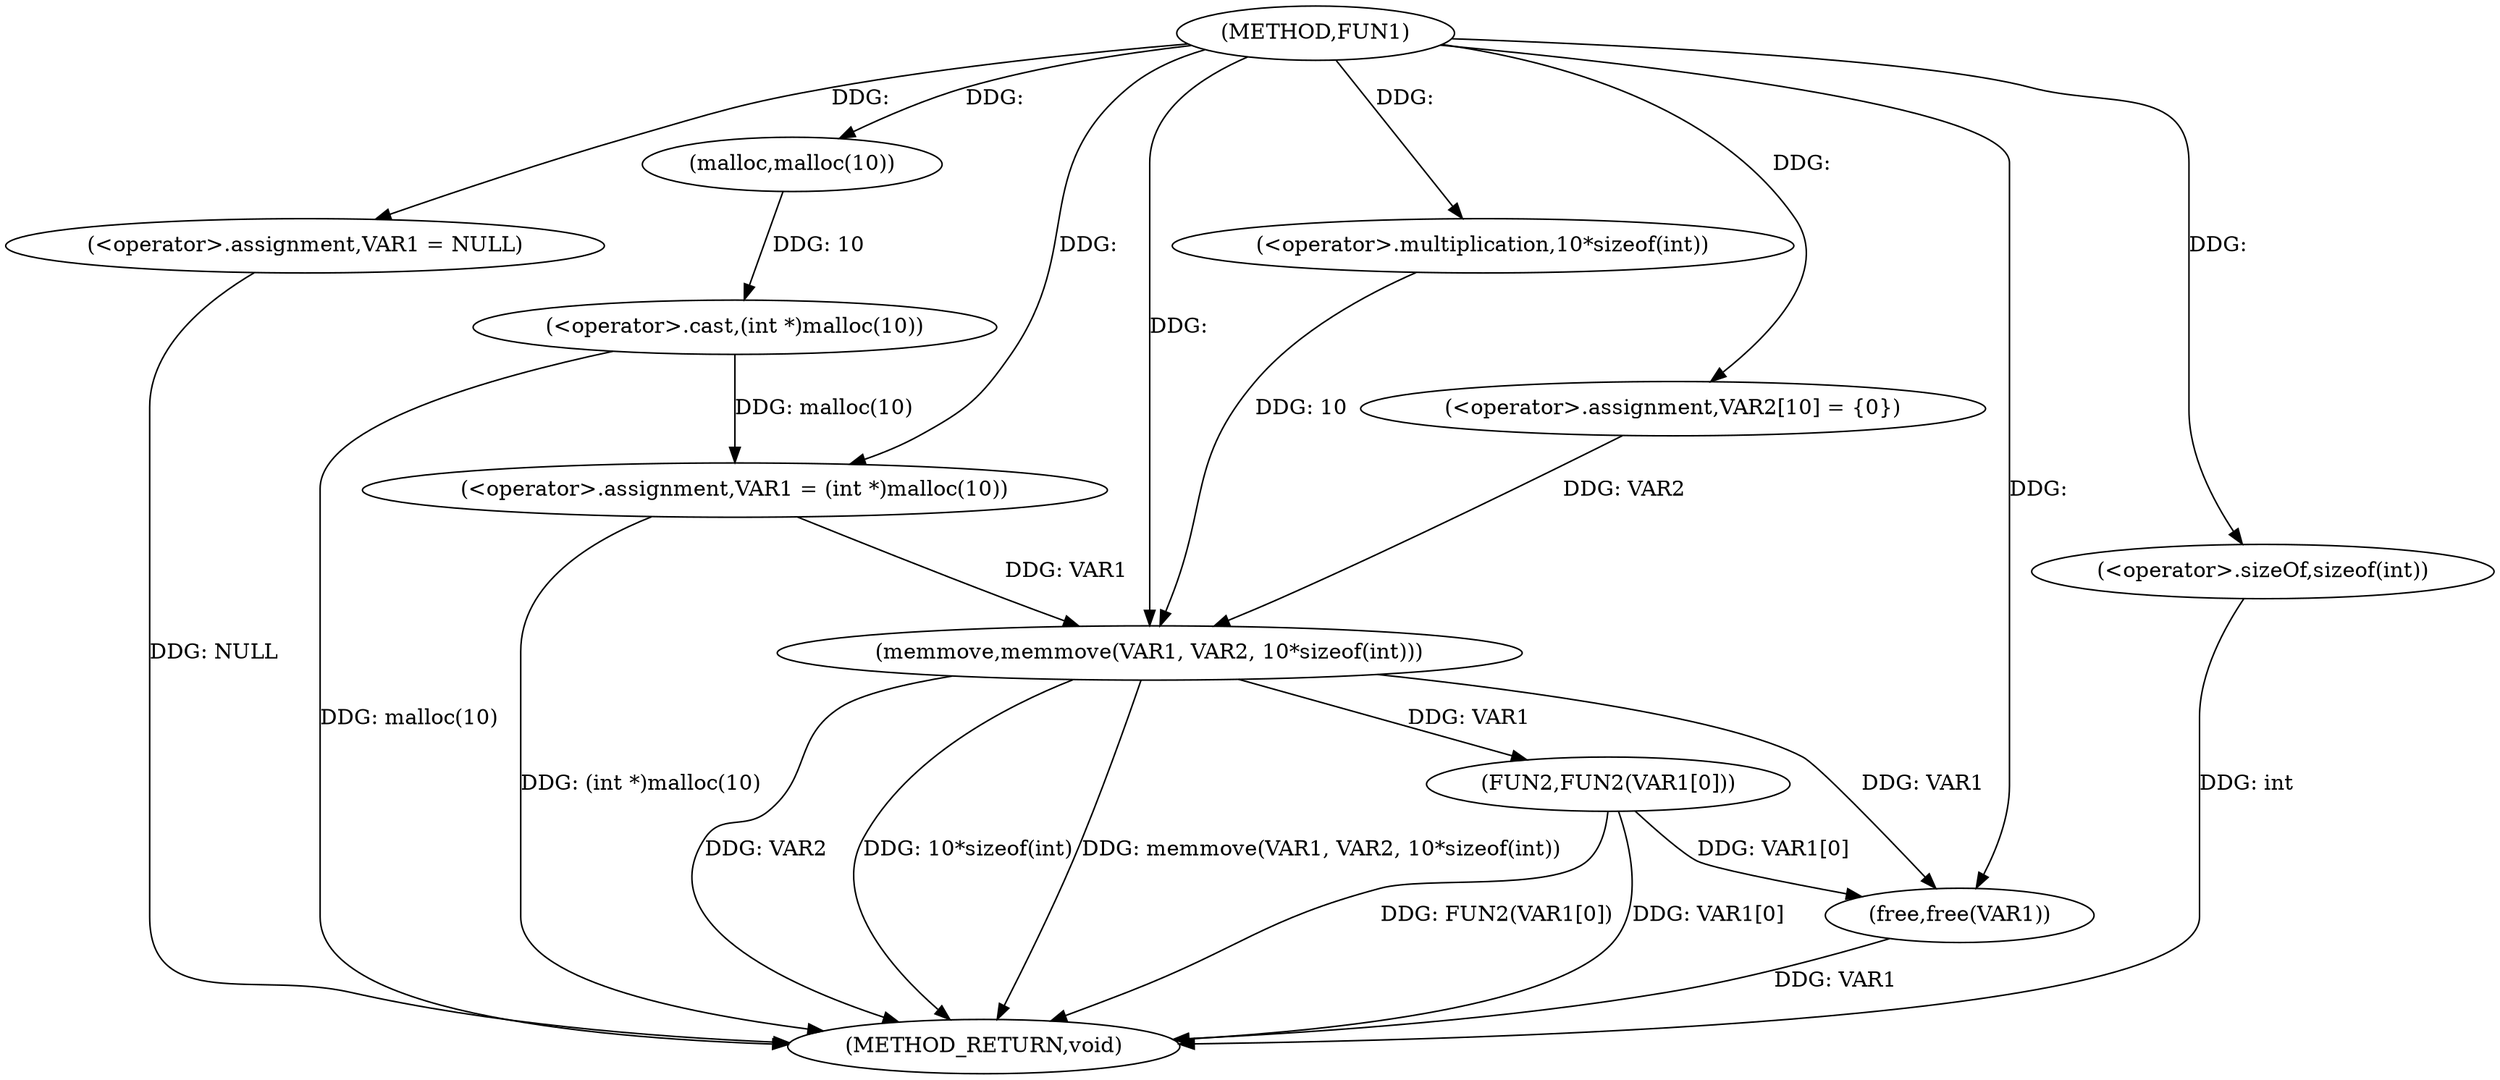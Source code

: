 digraph FUN1 {  
"1000100" [label = "(METHOD,FUN1)" ]
"1000129" [label = "(METHOD_RETURN,void)" ]
"1000103" [label = "(<operator>.assignment,VAR1 = NULL)" ]
"1000106" [label = "(<operator>.assignment,VAR1 = (int *)malloc(10))" ]
"1000108" [label = "(<operator>.cast,(int *)malloc(10))" ]
"1000110" [label = "(malloc,malloc(10))" ]
"1000114" [label = "(<operator>.assignment,VAR2[10] = {0})" ]
"1000116" [label = "(memmove,memmove(VAR1, VAR2, 10*sizeof(int)))" ]
"1000119" [label = "(<operator>.multiplication,10*sizeof(int))" ]
"1000121" [label = "(<operator>.sizeOf,sizeof(int))" ]
"1000123" [label = "(FUN2,FUN2(VAR1[0]))" ]
"1000127" [label = "(free,free(VAR1))" ]
  "1000106" -> "1000129"  [ label = "DDG: (int *)malloc(10)"] 
  "1000103" -> "1000129"  [ label = "DDG: NULL"] 
  "1000123" -> "1000129"  [ label = "DDG: FUN2(VAR1[0])"] 
  "1000116" -> "1000129"  [ label = "DDG: VAR2"] 
  "1000108" -> "1000129"  [ label = "DDG: malloc(10)"] 
  "1000121" -> "1000129"  [ label = "DDG: int"] 
  "1000127" -> "1000129"  [ label = "DDG: VAR1"] 
  "1000116" -> "1000129"  [ label = "DDG: 10*sizeof(int)"] 
  "1000116" -> "1000129"  [ label = "DDG: memmove(VAR1, VAR2, 10*sizeof(int))"] 
  "1000123" -> "1000129"  [ label = "DDG: VAR1[0]"] 
  "1000100" -> "1000103"  [ label = "DDG: "] 
  "1000108" -> "1000106"  [ label = "DDG: malloc(10)"] 
  "1000100" -> "1000106"  [ label = "DDG: "] 
  "1000110" -> "1000108"  [ label = "DDG: 10"] 
  "1000100" -> "1000110"  [ label = "DDG: "] 
  "1000100" -> "1000114"  [ label = "DDG: "] 
  "1000106" -> "1000116"  [ label = "DDG: VAR1"] 
  "1000100" -> "1000116"  [ label = "DDG: "] 
  "1000114" -> "1000116"  [ label = "DDG: VAR2"] 
  "1000119" -> "1000116"  [ label = "DDG: 10"] 
  "1000100" -> "1000119"  [ label = "DDG: "] 
  "1000100" -> "1000121"  [ label = "DDG: "] 
  "1000116" -> "1000123"  [ label = "DDG: VAR1"] 
  "1000116" -> "1000127"  [ label = "DDG: VAR1"] 
  "1000123" -> "1000127"  [ label = "DDG: VAR1[0]"] 
  "1000100" -> "1000127"  [ label = "DDG: "] 
}

